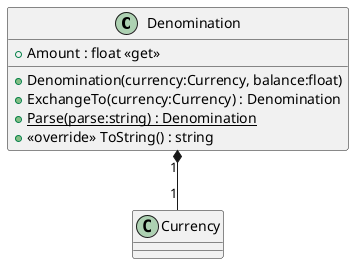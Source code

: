 @startuml
class Denomination {
    + Denomination(currency:Currency, balance:float)
    + Amount : float <<get>>
'    + Currency : Currency <<get>>
    + ExchangeTo(currency:Currency) : Denomination
    + {static} Parse(parse:string) : Denomination
    + <<override>> ToString() : string
}


Denomination "1" *-- "1" Currency
@enduml
